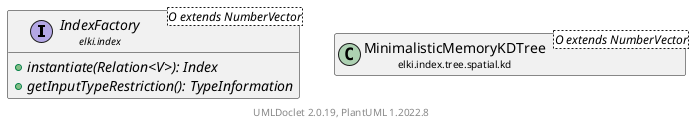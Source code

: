 @startuml
    remove .*\.(Instance|Par|Parameterizer|Factory)$
    set namespaceSeparator none
    hide empty fields
    hide empty methods

    class "<size:14>MinimalisticMemoryKDTree.Factory\n<size:10>elki.index.tree.spatial.kd" as elki.index.tree.spatial.kd.MinimalisticMemoryKDTree.Factory<O extends NumberVector> [[MinimalisticMemoryKDTree.Factory.html]] {
        ~leafsize: int
        +Factory()
        +Factory(int)
        +instantiate(Relation<O extends NumberVector>): MinimalisticMemoryKDTree<O extends NumberVector>
        +getInputTypeRestriction(): TypeInformation
    }

    interface "<size:14>IndexFactory\n<size:10>elki.index" as elki.index.IndexFactory<O extends NumberVector> [[../../../IndexFactory.html]] {
        {abstract} +instantiate(Relation<V>): Index
        {abstract} +getInputTypeRestriction(): TypeInformation
    }
    class "<size:14>MinimalisticMemoryKDTree\n<size:10>elki.index.tree.spatial.kd" as elki.index.tree.spatial.kd.MinimalisticMemoryKDTree<O extends NumberVector> [[MinimalisticMemoryKDTree.html]]
    class "<size:14>MinimalisticMemoryKDTree.Factory.Par\n<size:10>elki.index.tree.spatial.kd" as elki.index.tree.spatial.kd.MinimalisticMemoryKDTree.Factory.Par<O extends NumberVector> [[MinimalisticMemoryKDTree.Factory.Par.html]]

    elki.index.IndexFactory <|.. elki.index.tree.spatial.kd.MinimalisticMemoryKDTree.Factory
    elki.index.tree.spatial.kd.MinimalisticMemoryKDTree +-- elki.index.tree.spatial.kd.MinimalisticMemoryKDTree.Factory
    elki.index.tree.spatial.kd.MinimalisticMemoryKDTree.Factory +-- elki.index.tree.spatial.kd.MinimalisticMemoryKDTree.Factory.Par

    center footer UMLDoclet 2.0.19, PlantUML 1.2022.8
@enduml
